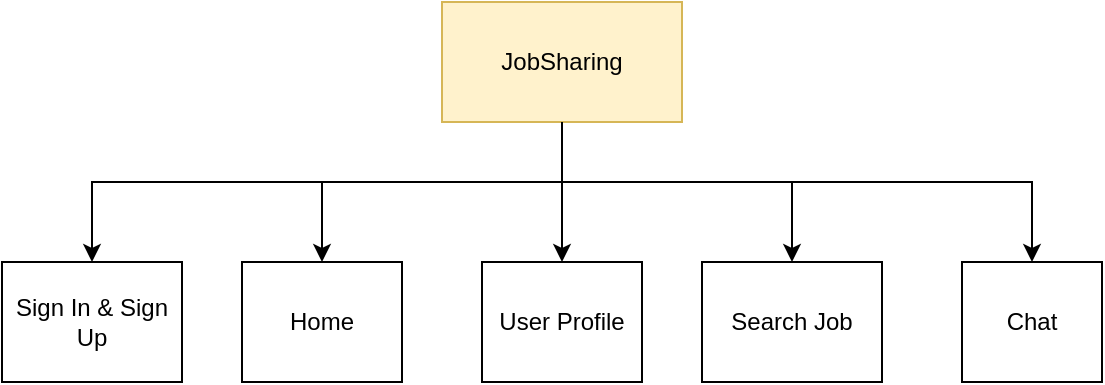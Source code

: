 <mxfile version="20.5.3" type="github">
  <diagram id="o7tAr6ULGeCRFomy8iT7" name="Page-1">
    <mxGraphModel dx="1422" dy="772" grid="1" gridSize="10" guides="1" tooltips="1" connect="1" arrows="1" fold="1" page="1" pageScale="1" pageWidth="850" pageHeight="1100" math="0" shadow="0">
      <root>
        <mxCell id="0" />
        <mxCell id="1" parent="0" />
        <mxCell id="u3g6xd6g-9L784C5G6b0-1" value="JobSharing" style="rounded=0;whiteSpace=wrap;html=1;fillColor=#fff2cc;strokeColor=#d6b656;" vertex="1" parent="1">
          <mxGeometry x="380" y="150" width="120" height="60" as="geometry" />
        </mxCell>
        <mxCell id="u3g6xd6g-9L784C5G6b0-2" value="Sign In &amp;amp; Sign Up" style="rounded=0;whiteSpace=wrap;html=1;" vertex="1" parent="1">
          <mxGeometry x="160" y="280" width="90" height="60" as="geometry" />
        </mxCell>
        <mxCell id="u3g6xd6g-9L784C5G6b0-3" value="Home" style="rounded=0;whiteSpace=wrap;html=1;" vertex="1" parent="1">
          <mxGeometry x="280" y="280" width="80" height="60" as="geometry" />
        </mxCell>
        <mxCell id="u3g6xd6g-9L784C5G6b0-4" value="User Profile" style="rounded=0;whiteSpace=wrap;html=1;" vertex="1" parent="1">
          <mxGeometry x="400" y="280" width="80" height="60" as="geometry" />
        </mxCell>
        <mxCell id="u3g6xd6g-9L784C5G6b0-5" value="Chat" style="rounded=0;whiteSpace=wrap;html=1;" vertex="1" parent="1">
          <mxGeometry x="640" y="280" width="70" height="60" as="geometry" />
        </mxCell>
        <mxCell id="u3g6xd6g-9L784C5G6b0-6" value="Search Job" style="rounded=0;whiteSpace=wrap;html=1;" vertex="1" parent="1">
          <mxGeometry x="510" y="280" width="90" height="60" as="geometry" />
        </mxCell>
        <mxCell id="u3g6xd6g-9L784C5G6b0-8" value="" style="endArrow=classic;html=1;rounded=0;exitX=0.5;exitY=1;exitDx=0;exitDy=0;entryX=0.5;entryY=0;entryDx=0;entryDy=0;" edge="1" parent="1" source="u3g6xd6g-9L784C5G6b0-1" target="u3g6xd6g-9L784C5G6b0-2">
          <mxGeometry width="50" height="50" relative="1" as="geometry">
            <mxPoint x="400" y="220" as="sourcePoint" />
            <mxPoint x="450" y="170" as="targetPoint" />
            <Array as="points">
              <mxPoint x="440" y="240" />
              <mxPoint x="205" y="240" />
            </Array>
          </mxGeometry>
        </mxCell>
        <mxCell id="u3g6xd6g-9L784C5G6b0-9" value="" style="endArrow=classic;html=1;rounded=0;entryX=0.5;entryY=0;entryDx=0;entryDy=0;exitX=0.5;exitY=1;exitDx=0;exitDy=0;" edge="1" parent="1" source="u3g6xd6g-9L784C5G6b0-1" target="u3g6xd6g-9L784C5G6b0-3">
          <mxGeometry width="50" height="50" relative="1" as="geometry">
            <mxPoint x="400" y="220" as="sourcePoint" />
            <mxPoint x="450" y="170" as="targetPoint" />
            <Array as="points">
              <mxPoint x="440" y="240" />
              <mxPoint x="320" y="240" />
            </Array>
          </mxGeometry>
        </mxCell>
        <mxCell id="u3g6xd6g-9L784C5G6b0-11" value="" style="endArrow=classic;html=1;rounded=0;exitX=0.5;exitY=1;exitDx=0;exitDy=0;entryX=0.5;entryY=0;entryDx=0;entryDy=0;" edge="1" parent="1" source="u3g6xd6g-9L784C5G6b0-1" target="u3g6xd6g-9L784C5G6b0-4">
          <mxGeometry width="50" height="50" relative="1" as="geometry">
            <mxPoint x="400" y="220" as="sourcePoint" />
            <mxPoint x="450" y="170" as="targetPoint" />
          </mxGeometry>
        </mxCell>
        <mxCell id="u3g6xd6g-9L784C5G6b0-12" value="" style="endArrow=classic;html=1;rounded=0;entryX=0.5;entryY=0;entryDx=0;entryDy=0;" edge="1" parent="1" target="u3g6xd6g-9L784C5G6b0-6">
          <mxGeometry width="50" height="50" relative="1" as="geometry">
            <mxPoint x="440" y="210" as="sourcePoint" />
            <mxPoint x="450" y="290" as="targetPoint" />
            <Array as="points">
              <mxPoint x="440" y="240" />
              <mxPoint x="555" y="240" />
            </Array>
          </mxGeometry>
        </mxCell>
        <mxCell id="u3g6xd6g-9L784C5G6b0-13" value="" style="endArrow=classic;html=1;rounded=0;entryX=0.5;entryY=0;entryDx=0;entryDy=0;" edge="1" parent="1" target="u3g6xd6g-9L784C5G6b0-5">
          <mxGeometry width="50" height="50" relative="1" as="geometry">
            <mxPoint x="440" y="210" as="sourcePoint" />
            <mxPoint x="460" y="300" as="targetPoint" />
            <Array as="points">
              <mxPoint x="440" y="240" />
              <mxPoint x="675" y="240" />
            </Array>
          </mxGeometry>
        </mxCell>
      </root>
    </mxGraphModel>
  </diagram>
</mxfile>
